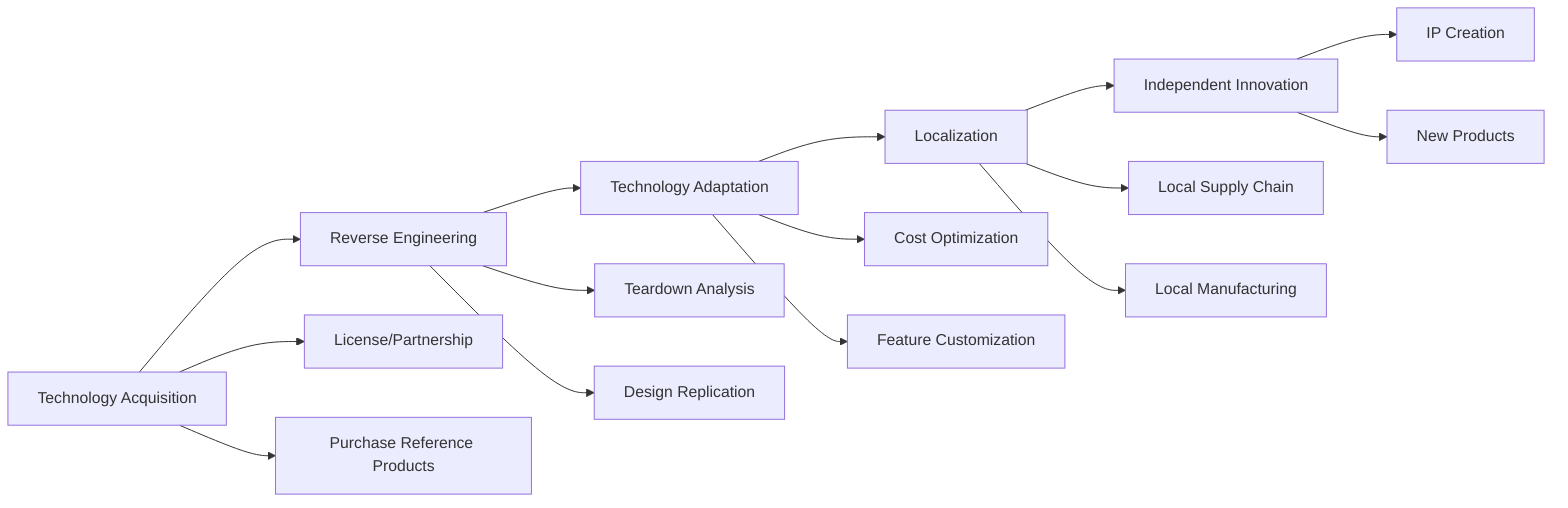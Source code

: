 graph LR
    A[Technology Acquisition] --> B[Reverse Engineering]
    B --> C[Technology Adaptation]
    C --> D[Localization]
    D --> E[Independent Innovation]
    
    A --> A1[License/Partnership]
    A --> A2[Purchase Reference Products]
    
    B --> B1[Teardown Analysis]
    B --> B2[Design Replication]
    
    C --> C1[Cost Optimization]
    C --> C2[Feature Customization]
    
    D --> D1[Local Supply Chain]
    D --> D2[Local Manufacturing]
    
    E --> E1[IP Creation]
    E --> E2[New Products]